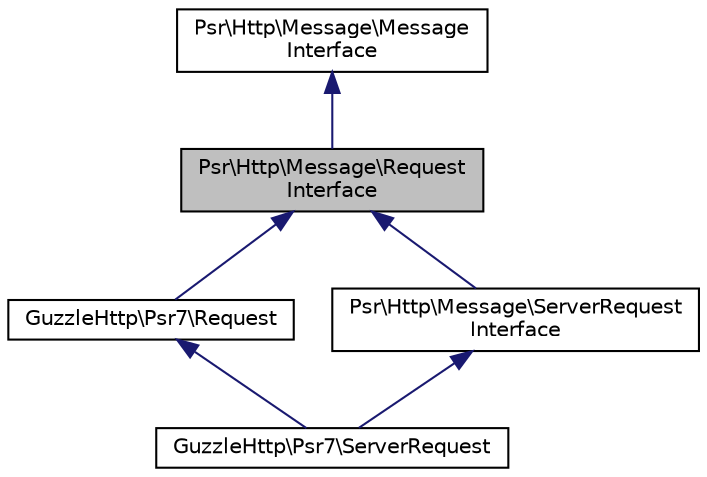 digraph "Psr\Http\Message\RequestInterface"
{
  edge [fontname="Helvetica",fontsize="10",labelfontname="Helvetica",labelfontsize="10"];
  node [fontname="Helvetica",fontsize="10",shape=record];
  Node0 [label="Psr\\Http\\Message\\Request\lInterface",height=0.2,width=0.4,color="black", fillcolor="grey75", style="filled", fontcolor="black"];
  Node1 -> Node0 [dir="back",color="midnightblue",fontsize="10",style="solid"];
  Node1 [label="Psr\\Http\\Message\\Message\lInterface",height=0.2,width=0.4,color="black", fillcolor="white", style="filled",URL="$interfacePsr_1_1Http_1_1Message_1_1MessageInterface.html"];
  Node0 -> Node2 [dir="back",color="midnightblue",fontsize="10",style="solid"];
  Node2 [label="GuzzleHttp\\Psr7\\Request",height=0.2,width=0.4,color="black", fillcolor="white", style="filled",URL="$classGuzzleHttp_1_1Psr7_1_1Request.html"];
  Node2 -> Node3 [dir="back",color="midnightblue",fontsize="10",style="solid"];
  Node3 [label="GuzzleHttp\\Psr7\\ServerRequest",height=0.2,width=0.4,color="black", fillcolor="white", style="filled",URL="$classGuzzleHttp_1_1Psr7_1_1ServerRequest.html"];
  Node0 -> Node4 [dir="back",color="midnightblue",fontsize="10",style="solid"];
  Node4 [label="Psr\\Http\\Message\\ServerRequest\lInterface",height=0.2,width=0.4,color="black", fillcolor="white", style="filled",URL="$interfacePsr_1_1Http_1_1Message_1_1ServerRequestInterface.html"];
  Node4 -> Node3 [dir="back",color="midnightblue",fontsize="10",style="solid"];
}
